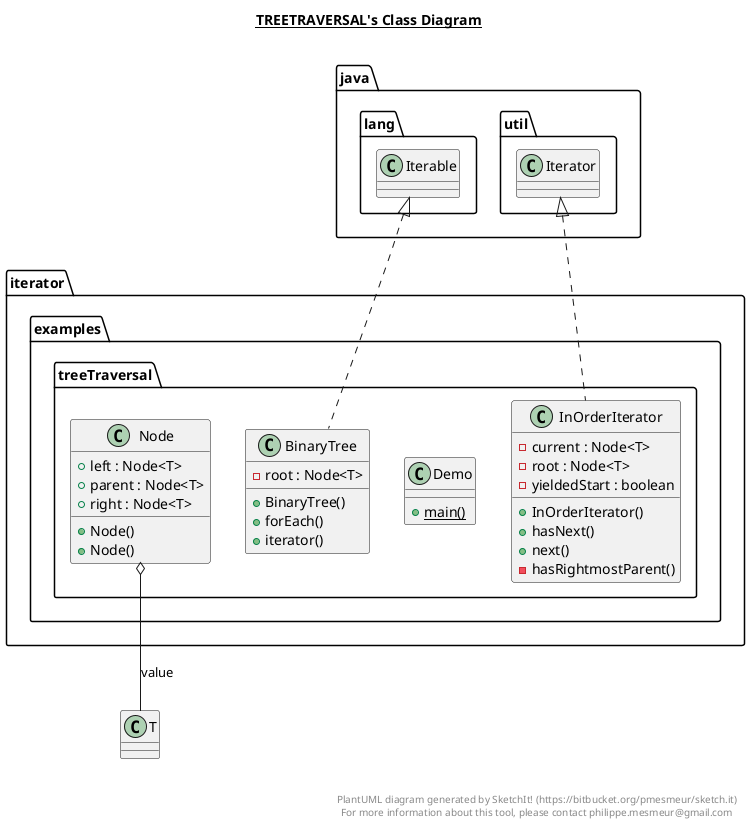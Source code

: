 @startuml

title __TREETRAVERSAL's Class Diagram__\n

  namespace iterator.examples.treeTraversal {
    class iterator.examples.treeTraversal.BinaryTree {
        - root : Node<T>
        + BinaryTree()
        + forEach()
        + iterator()
    }
  }
  

  namespace iterator.examples.treeTraversal {
    class iterator.examples.treeTraversal.Demo {
        {static} + main()
    }
  }
  

  namespace iterator.examples.treeTraversal {
    class iterator.examples.treeTraversal.InOrderIterator {
        - current : Node<T>
        - root : Node<T>
        - yieldedStart : boolean
        + InOrderIterator()
        + hasNext()
        + next()
        - hasRightmostParent()
    }
  }
  

  namespace iterator.examples.treeTraversal {
    class iterator.examples.treeTraversal.Node {
        + left : Node<T>
        + parent : Node<T>
        + right : Node<T>
        + Node()
        + Node()
    }
  }
  

  iterator.examples.treeTraversal.BinaryTree .up.|> java.lang.Iterable
  iterator.examples.treeTraversal.InOrderIterator .up.|> java.util.Iterator
  iterator.examples.treeTraversal.Node o-- T : value


right footer


PlantUML diagram generated by SketchIt! (https://bitbucket.org/pmesmeur/sketch.it)
For more information about this tool, please contact philippe.mesmeur@gmail.com
endfooter

@enduml
